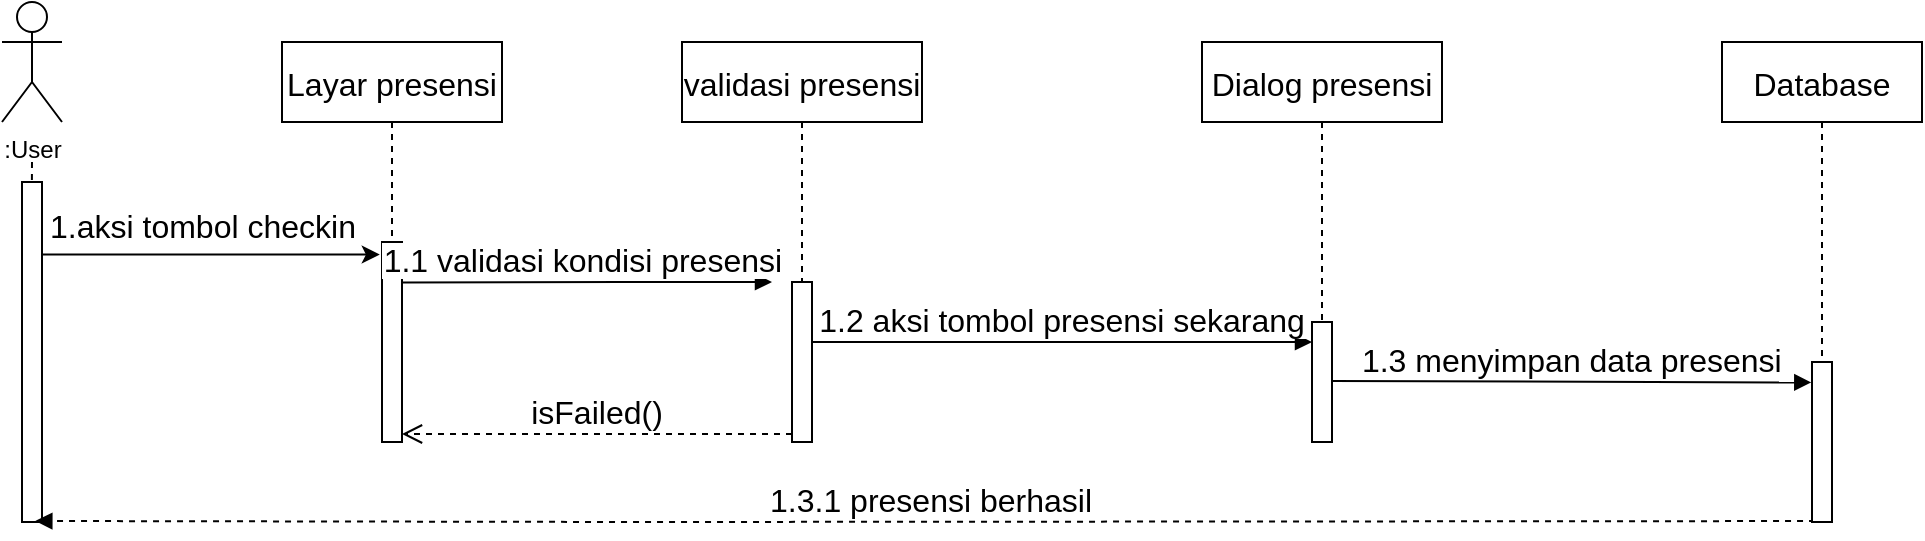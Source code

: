 <mxfile version="18.0.1" type="device"><diagram id="kgpKYQtTHZ0yAKxKKP6v" name="Page-1"><mxGraphModel dx="1384" dy="812" grid="1" gridSize="10" guides="1" tooltips="1" connect="1" arrows="1" fold="1" page="1" pageScale="1" pageWidth="1169" pageHeight="1654" math="0" shadow="0"><root><mxCell id="0"/><mxCell id="1" parent="0"/><mxCell id="3nuBFxr9cyL0pnOWT2aG-1" value="Layar presensi" style="shape=umlLifeline;perimeter=lifelinePerimeter;container=1;collapsible=0;recursiveResize=0;rounded=0;shadow=0;strokeWidth=1;fontSize=16;" parent="1" vertex="1"><mxGeometry x="180" y="80" width="110" height="200" as="geometry"/></mxCell><mxCell id="3nuBFxr9cyL0pnOWT2aG-2" value="" style="points=[];perimeter=orthogonalPerimeter;rounded=0;shadow=0;strokeWidth=1;" parent="3nuBFxr9cyL0pnOWT2aG-1" vertex="1"><mxGeometry x="50" y="100" width="10" height="100" as="geometry"/></mxCell><mxCell id="3nuBFxr9cyL0pnOWT2aG-5" value="validasi presensi" style="shape=umlLifeline;perimeter=lifelinePerimeter;container=1;collapsible=0;recursiveResize=0;rounded=0;shadow=0;strokeWidth=1;fontSize=16;" parent="1" vertex="1"><mxGeometry x="380" y="80" width="120" height="200" as="geometry"/></mxCell><mxCell id="3nuBFxr9cyL0pnOWT2aG-6" value="" style="points=[];perimeter=orthogonalPerimeter;rounded=0;shadow=0;strokeWidth=1;" parent="3nuBFxr9cyL0pnOWT2aG-5" vertex="1"><mxGeometry x="55" y="120" width="10" height="80" as="geometry"/></mxCell><mxCell id="3nuBFxr9cyL0pnOWT2aG-8" value="1.1 validasi kondisi presensi " style="verticalAlign=bottom;endArrow=block;entryX=0;entryY=0;shadow=0;strokeWidth=1;exitX=1.016;exitY=0.202;exitDx=0;exitDy=0;exitPerimeter=0;fontSize=16;" parent="3nuBFxr9cyL0pnOWT2aG-5" edge="1" source="3nuBFxr9cyL0pnOWT2aG-2"><mxGeometry relative="1" as="geometry"><mxPoint x="-95" y="120" as="sourcePoint"/><mxPoint x="45" y="120.0" as="targetPoint"/><Array as="points"><mxPoint x="-20" y="120"/></Array></mxGeometry></mxCell><mxCell id="3nuBFxr9cyL0pnOWT2aG-7" value="isFailed()" style="verticalAlign=bottom;endArrow=open;dashed=1;endSize=8;exitX=0;exitY=0.95;shadow=0;strokeWidth=1;fontSize=16;" parent="1" source="3nuBFxr9cyL0pnOWT2aG-6" target="3nuBFxr9cyL0pnOWT2aG-2" edge="1"><mxGeometry relative="1" as="geometry"><mxPoint x="245" y="236" as="targetPoint"/></mxGeometry></mxCell><mxCell id="d-2OW_0orGtFzGrd2AQe-2" value=":User" style="shape=umlActor;verticalLabelPosition=bottom;verticalAlign=top;html=1;outlineConnect=0;" parent="1" vertex="1"><mxGeometry x="40" y="60" width="30" height="60" as="geometry"/></mxCell><mxCell id="d-2OW_0orGtFzGrd2AQe-3" value="" style="endArrow=none;dashed=1;html=1;rounded=0;entryX=0.4;entryY=1.002;entryDx=0;entryDy=0;entryPerimeter=0;" parent="1" target="d-2OW_0orGtFzGrd2AQe-8" edge="1"><mxGeometry width="50" height="50" relative="1" as="geometry"><mxPoint x="55" y="140" as="sourcePoint"/><mxPoint x="55" y="403.556" as="targetPoint"/></mxGeometry></mxCell><mxCell id="d-2OW_0orGtFzGrd2AQe-4" value="" style="endArrow=classic;html=1;rounded=0;entryX=-0.111;entryY=0.063;entryDx=0;entryDy=0;entryPerimeter=0;" parent="1" source="d-2OW_0orGtFzGrd2AQe-8" target="3nuBFxr9cyL0pnOWT2aG-2" edge="1"><mxGeometry width="50" height="50" relative="1" as="geometry"><mxPoint x="60" y="162" as="sourcePoint"/><mxPoint x="300" y="210" as="targetPoint"/></mxGeometry></mxCell><mxCell id="d-2OW_0orGtFzGrd2AQe-7" value="&lt;span style=&quot;font-weight: normal&quot;&gt;&lt;font style=&quot;font-size: 16px;&quot;&gt;1.aksi tombol checkin&lt;/font&gt;&lt;/span&gt;" style="text;strokeColor=none;fillColor=none;html=1;fontSize=24;fontStyle=1;verticalAlign=middle;align=center;" parent="1" vertex="1"><mxGeometry x="90" y="150" width="100" height="40" as="geometry"/></mxCell><mxCell id="d-2OW_0orGtFzGrd2AQe-8" value="" style="points=[];perimeter=orthogonalPerimeter;rounded=0;shadow=0;strokeWidth=1;" parent="1" vertex="1"><mxGeometry x="50" y="150" width="10" height="170" as="geometry"/></mxCell><mxCell id="d-2OW_0orGtFzGrd2AQe-9" value="1.2 aksi tombol presensi sekarang" style="verticalAlign=bottom;endArrow=block;shadow=0;strokeWidth=1;fontSize=16;" parent="1" edge="1" target="d-2OW_0orGtFzGrd2AQe-11" source="3nuBFxr9cyL0pnOWT2aG-6"><mxGeometry relative="1" as="geometry"><mxPoint x="450" y="230" as="sourcePoint"/><mxPoint x="670" y="230" as="targetPoint"/><Array as="points"><mxPoint x="470" y="230"/></Array></mxGeometry></mxCell><mxCell id="d-2OW_0orGtFzGrd2AQe-10" value="Dialog presensi" style="shape=umlLifeline;perimeter=lifelinePerimeter;container=1;collapsible=0;recursiveResize=0;rounded=0;shadow=0;strokeWidth=1;fontSize=16;" parent="1" vertex="1"><mxGeometry x="640" y="80" width="120" height="200" as="geometry"/></mxCell><mxCell id="d-2OW_0orGtFzGrd2AQe-11" value="" style="points=[];perimeter=orthogonalPerimeter;rounded=0;shadow=0;strokeWidth=1;" parent="d-2OW_0orGtFzGrd2AQe-10" vertex="1"><mxGeometry x="55" y="140" width="10" height="60" as="geometry"/></mxCell><mxCell id="VzrtcvAw7ALq_eT_gUJn-1" value="1.3.1 presensi berhasil" style="verticalAlign=bottom;endArrow=block;entryX=0.667;entryY=0.997;shadow=0;strokeWidth=1;entryDx=0;entryDy=0;entryPerimeter=0;dashed=1;exitX=0.752;exitY=0.994;exitDx=0;exitDy=0;exitPerimeter=0;fontSize=16;" edge="1" parent="1" source="VzrtcvAw7ALq_eT_gUJn-3" target="d-2OW_0orGtFzGrd2AQe-8"><mxGeometry relative="1" as="geometry"><mxPoint x="255.16" y="320.2" as="sourcePoint"/><mxPoint x="425" y="320.0" as="targetPoint"/><Array as="points"><mxPoint x="360" y="320"/></Array></mxGeometry></mxCell><mxCell id="VzrtcvAw7ALq_eT_gUJn-2" value="Database" style="shape=umlLifeline;perimeter=lifelinePerimeter;container=1;collapsible=0;recursiveResize=0;rounded=0;shadow=0;strokeWidth=1;fontSize=16;" vertex="1" parent="1"><mxGeometry x="900" y="80" width="100" height="240" as="geometry"/></mxCell><mxCell id="VzrtcvAw7ALq_eT_gUJn-3" value="" style="points=[];perimeter=orthogonalPerimeter;rounded=0;shadow=0;strokeWidth=1;" vertex="1" parent="VzrtcvAw7ALq_eT_gUJn-2"><mxGeometry x="45" y="160" width="10" height="80" as="geometry"/></mxCell><mxCell id="VzrtcvAw7ALq_eT_gUJn-4" value="1.3 menyimpan data presensi" style="verticalAlign=bottom;endArrow=block;shadow=0;strokeWidth=1;fontSize=16;exitX=0.99;exitY=0.492;exitDx=0;exitDy=0;exitPerimeter=0;entryX=-0.036;entryY=0.128;entryDx=0;entryDy=0;entryPerimeter=0;" edge="1" parent="1" source="d-2OW_0orGtFzGrd2AQe-11" target="VzrtcvAw7ALq_eT_gUJn-3"><mxGeometry relative="1" as="geometry"><mxPoint x="720" y="250" as="sourcePoint"/><mxPoint x="940" y="250" as="targetPoint"/><Array as="points"/></mxGeometry></mxCell></root></mxGraphModel></diagram></mxfile>
